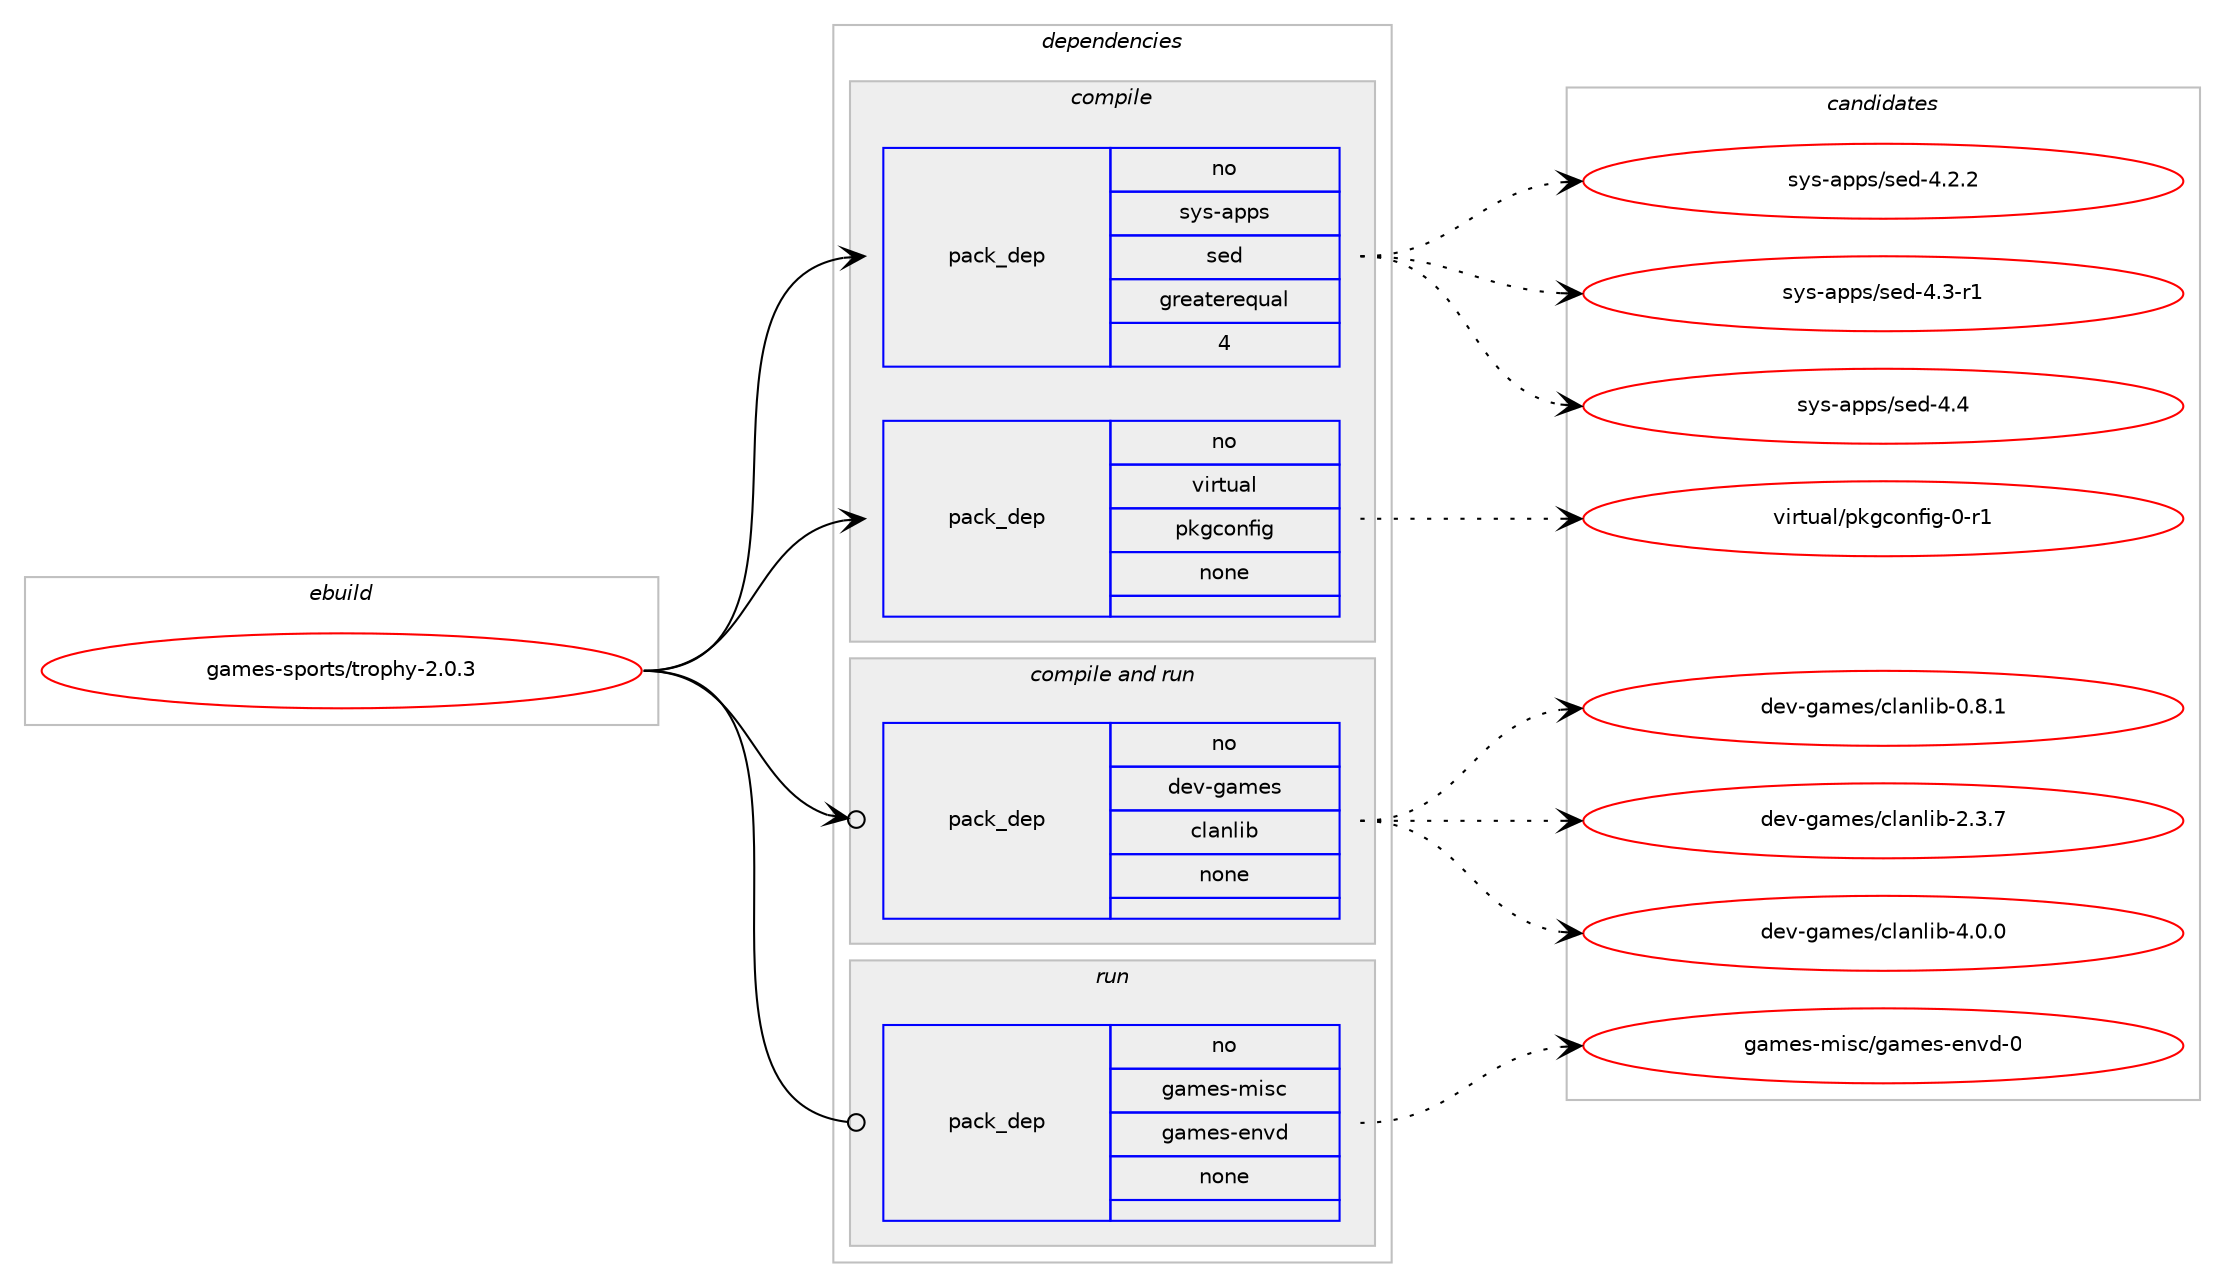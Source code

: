 digraph prolog {

# *************
# Graph options
# *************

newrank=true;
concentrate=true;
compound=true;
graph [rankdir=LR,fontname=Helvetica,fontsize=10,ranksep=1.5];#, ranksep=2.5, nodesep=0.2];
edge  [arrowhead=vee];
node  [fontname=Helvetica,fontsize=10];

# **********
# The ebuild
# **********

subgraph cluster_leftcol {
color=gray;
rank=same;
label=<<i>ebuild</i>>;
id [label="games-sports/trophy-2.0.3", color=red, width=4, href="../games-sports/trophy-2.0.3.svg"];
}

# ****************
# The dependencies
# ****************

subgraph cluster_midcol {
color=gray;
label=<<i>dependencies</i>>;
subgraph cluster_compile {
fillcolor="#eeeeee";
style=filled;
label=<<i>compile</i>>;
subgraph pack218044 {
dependency303894 [label=<<TABLE BORDER="0" CELLBORDER="1" CELLSPACING="0" CELLPADDING="4" WIDTH="220"><TR><TD ROWSPAN="6" CELLPADDING="30">pack_dep</TD></TR><TR><TD WIDTH="110">no</TD></TR><TR><TD>sys-apps</TD></TR><TR><TD>sed</TD></TR><TR><TD>greaterequal</TD></TR><TR><TD>4</TD></TR></TABLE>>, shape=none, color=blue];
}
id:e -> dependency303894:w [weight=20,style="solid",arrowhead="vee"];
subgraph pack218045 {
dependency303895 [label=<<TABLE BORDER="0" CELLBORDER="1" CELLSPACING="0" CELLPADDING="4" WIDTH="220"><TR><TD ROWSPAN="6" CELLPADDING="30">pack_dep</TD></TR><TR><TD WIDTH="110">no</TD></TR><TR><TD>virtual</TD></TR><TR><TD>pkgconfig</TD></TR><TR><TD>none</TD></TR><TR><TD></TD></TR></TABLE>>, shape=none, color=blue];
}
id:e -> dependency303895:w [weight=20,style="solid",arrowhead="vee"];
}
subgraph cluster_compileandrun {
fillcolor="#eeeeee";
style=filled;
label=<<i>compile and run</i>>;
subgraph pack218046 {
dependency303896 [label=<<TABLE BORDER="0" CELLBORDER="1" CELLSPACING="0" CELLPADDING="4" WIDTH="220"><TR><TD ROWSPAN="6" CELLPADDING="30">pack_dep</TD></TR><TR><TD WIDTH="110">no</TD></TR><TR><TD>dev-games</TD></TR><TR><TD>clanlib</TD></TR><TR><TD>none</TD></TR><TR><TD></TD></TR></TABLE>>, shape=none, color=blue];
}
id:e -> dependency303896:w [weight=20,style="solid",arrowhead="odotvee"];
}
subgraph cluster_run {
fillcolor="#eeeeee";
style=filled;
label=<<i>run</i>>;
subgraph pack218047 {
dependency303897 [label=<<TABLE BORDER="0" CELLBORDER="1" CELLSPACING="0" CELLPADDING="4" WIDTH="220"><TR><TD ROWSPAN="6" CELLPADDING="30">pack_dep</TD></TR><TR><TD WIDTH="110">no</TD></TR><TR><TD>games-misc</TD></TR><TR><TD>games-envd</TD></TR><TR><TD>none</TD></TR><TR><TD></TD></TR></TABLE>>, shape=none, color=blue];
}
id:e -> dependency303897:w [weight=20,style="solid",arrowhead="odot"];
}
}

# **************
# The candidates
# **************

subgraph cluster_choices {
rank=same;
color=gray;
label=<<i>candidates</i>>;

subgraph choice218044 {
color=black;
nodesep=1;
choice115121115459711211211547115101100455246504650 [label="sys-apps/sed-4.2.2", color=red, width=4,href="../sys-apps/sed-4.2.2.svg"];
choice115121115459711211211547115101100455246514511449 [label="sys-apps/sed-4.3-r1", color=red, width=4,href="../sys-apps/sed-4.3-r1.svg"];
choice11512111545971121121154711510110045524652 [label="sys-apps/sed-4.4", color=red, width=4,href="../sys-apps/sed-4.4.svg"];
dependency303894:e -> choice115121115459711211211547115101100455246504650:w [style=dotted,weight="100"];
dependency303894:e -> choice115121115459711211211547115101100455246514511449:w [style=dotted,weight="100"];
dependency303894:e -> choice11512111545971121121154711510110045524652:w [style=dotted,weight="100"];
}
subgraph choice218045 {
color=black;
nodesep=1;
choice11810511411611797108471121071039911111010210510345484511449 [label="virtual/pkgconfig-0-r1", color=red, width=4,href="../virtual/pkgconfig-0-r1.svg"];
dependency303895:e -> choice11810511411611797108471121071039911111010210510345484511449:w [style=dotted,weight="100"];
}
subgraph choice218046 {
color=black;
nodesep=1;
choice100101118451039710910111547991089711010810598454846564649 [label="dev-games/clanlib-0.8.1", color=red, width=4,href="../dev-games/clanlib-0.8.1.svg"];
choice100101118451039710910111547991089711010810598455046514655 [label="dev-games/clanlib-2.3.7", color=red, width=4,href="../dev-games/clanlib-2.3.7.svg"];
choice100101118451039710910111547991089711010810598455246484648 [label="dev-games/clanlib-4.0.0", color=red, width=4,href="../dev-games/clanlib-4.0.0.svg"];
dependency303896:e -> choice100101118451039710910111547991089711010810598454846564649:w [style=dotted,weight="100"];
dependency303896:e -> choice100101118451039710910111547991089711010810598455046514655:w [style=dotted,weight="100"];
dependency303896:e -> choice100101118451039710910111547991089711010810598455246484648:w [style=dotted,weight="100"];
}
subgraph choice218047 {
color=black;
nodesep=1;
choice1039710910111545109105115994710397109101115451011101181004548 [label="games-misc/games-envd-0", color=red, width=4,href="../games-misc/games-envd-0.svg"];
dependency303897:e -> choice1039710910111545109105115994710397109101115451011101181004548:w [style=dotted,weight="100"];
}
}

}
